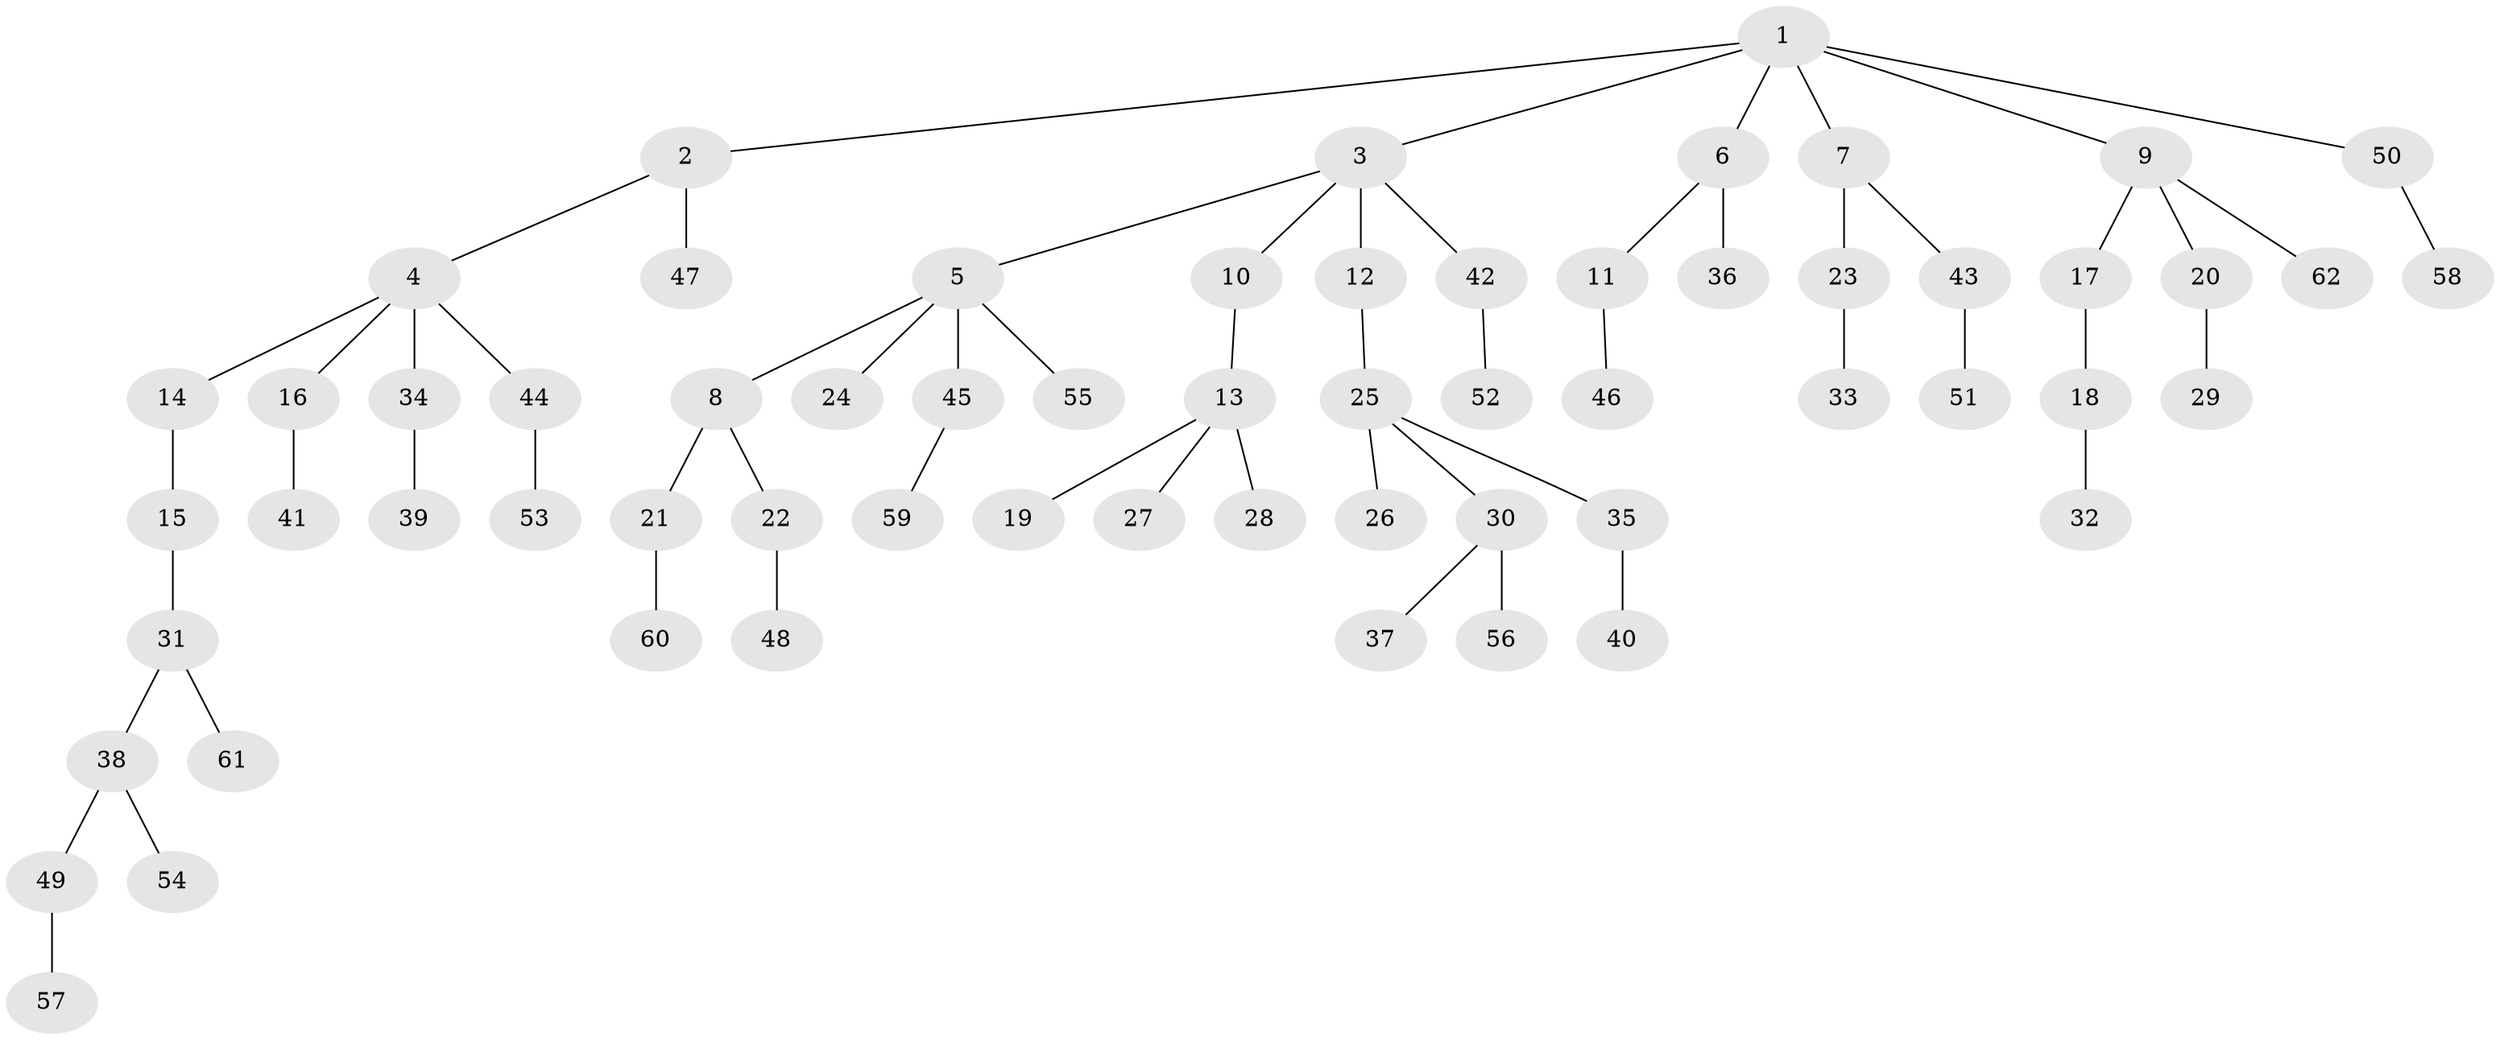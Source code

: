 // Generated by graph-tools (version 1.1) at 2025/26/03/09/25 03:26:23]
// undirected, 62 vertices, 61 edges
graph export_dot {
graph [start="1"]
  node [color=gray90,style=filled];
  1;
  2;
  3;
  4;
  5;
  6;
  7;
  8;
  9;
  10;
  11;
  12;
  13;
  14;
  15;
  16;
  17;
  18;
  19;
  20;
  21;
  22;
  23;
  24;
  25;
  26;
  27;
  28;
  29;
  30;
  31;
  32;
  33;
  34;
  35;
  36;
  37;
  38;
  39;
  40;
  41;
  42;
  43;
  44;
  45;
  46;
  47;
  48;
  49;
  50;
  51;
  52;
  53;
  54;
  55;
  56;
  57;
  58;
  59;
  60;
  61;
  62;
  1 -- 2;
  1 -- 3;
  1 -- 6;
  1 -- 7;
  1 -- 9;
  1 -- 50;
  2 -- 4;
  2 -- 47;
  3 -- 5;
  3 -- 10;
  3 -- 12;
  3 -- 42;
  4 -- 14;
  4 -- 16;
  4 -- 34;
  4 -- 44;
  5 -- 8;
  5 -- 24;
  5 -- 45;
  5 -- 55;
  6 -- 11;
  6 -- 36;
  7 -- 23;
  7 -- 43;
  8 -- 21;
  8 -- 22;
  9 -- 17;
  9 -- 20;
  9 -- 62;
  10 -- 13;
  11 -- 46;
  12 -- 25;
  13 -- 19;
  13 -- 27;
  13 -- 28;
  14 -- 15;
  15 -- 31;
  16 -- 41;
  17 -- 18;
  18 -- 32;
  20 -- 29;
  21 -- 60;
  22 -- 48;
  23 -- 33;
  25 -- 26;
  25 -- 30;
  25 -- 35;
  30 -- 37;
  30 -- 56;
  31 -- 38;
  31 -- 61;
  34 -- 39;
  35 -- 40;
  38 -- 49;
  38 -- 54;
  42 -- 52;
  43 -- 51;
  44 -- 53;
  45 -- 59;
  49 -- 57;
  50 -- 58;
}
